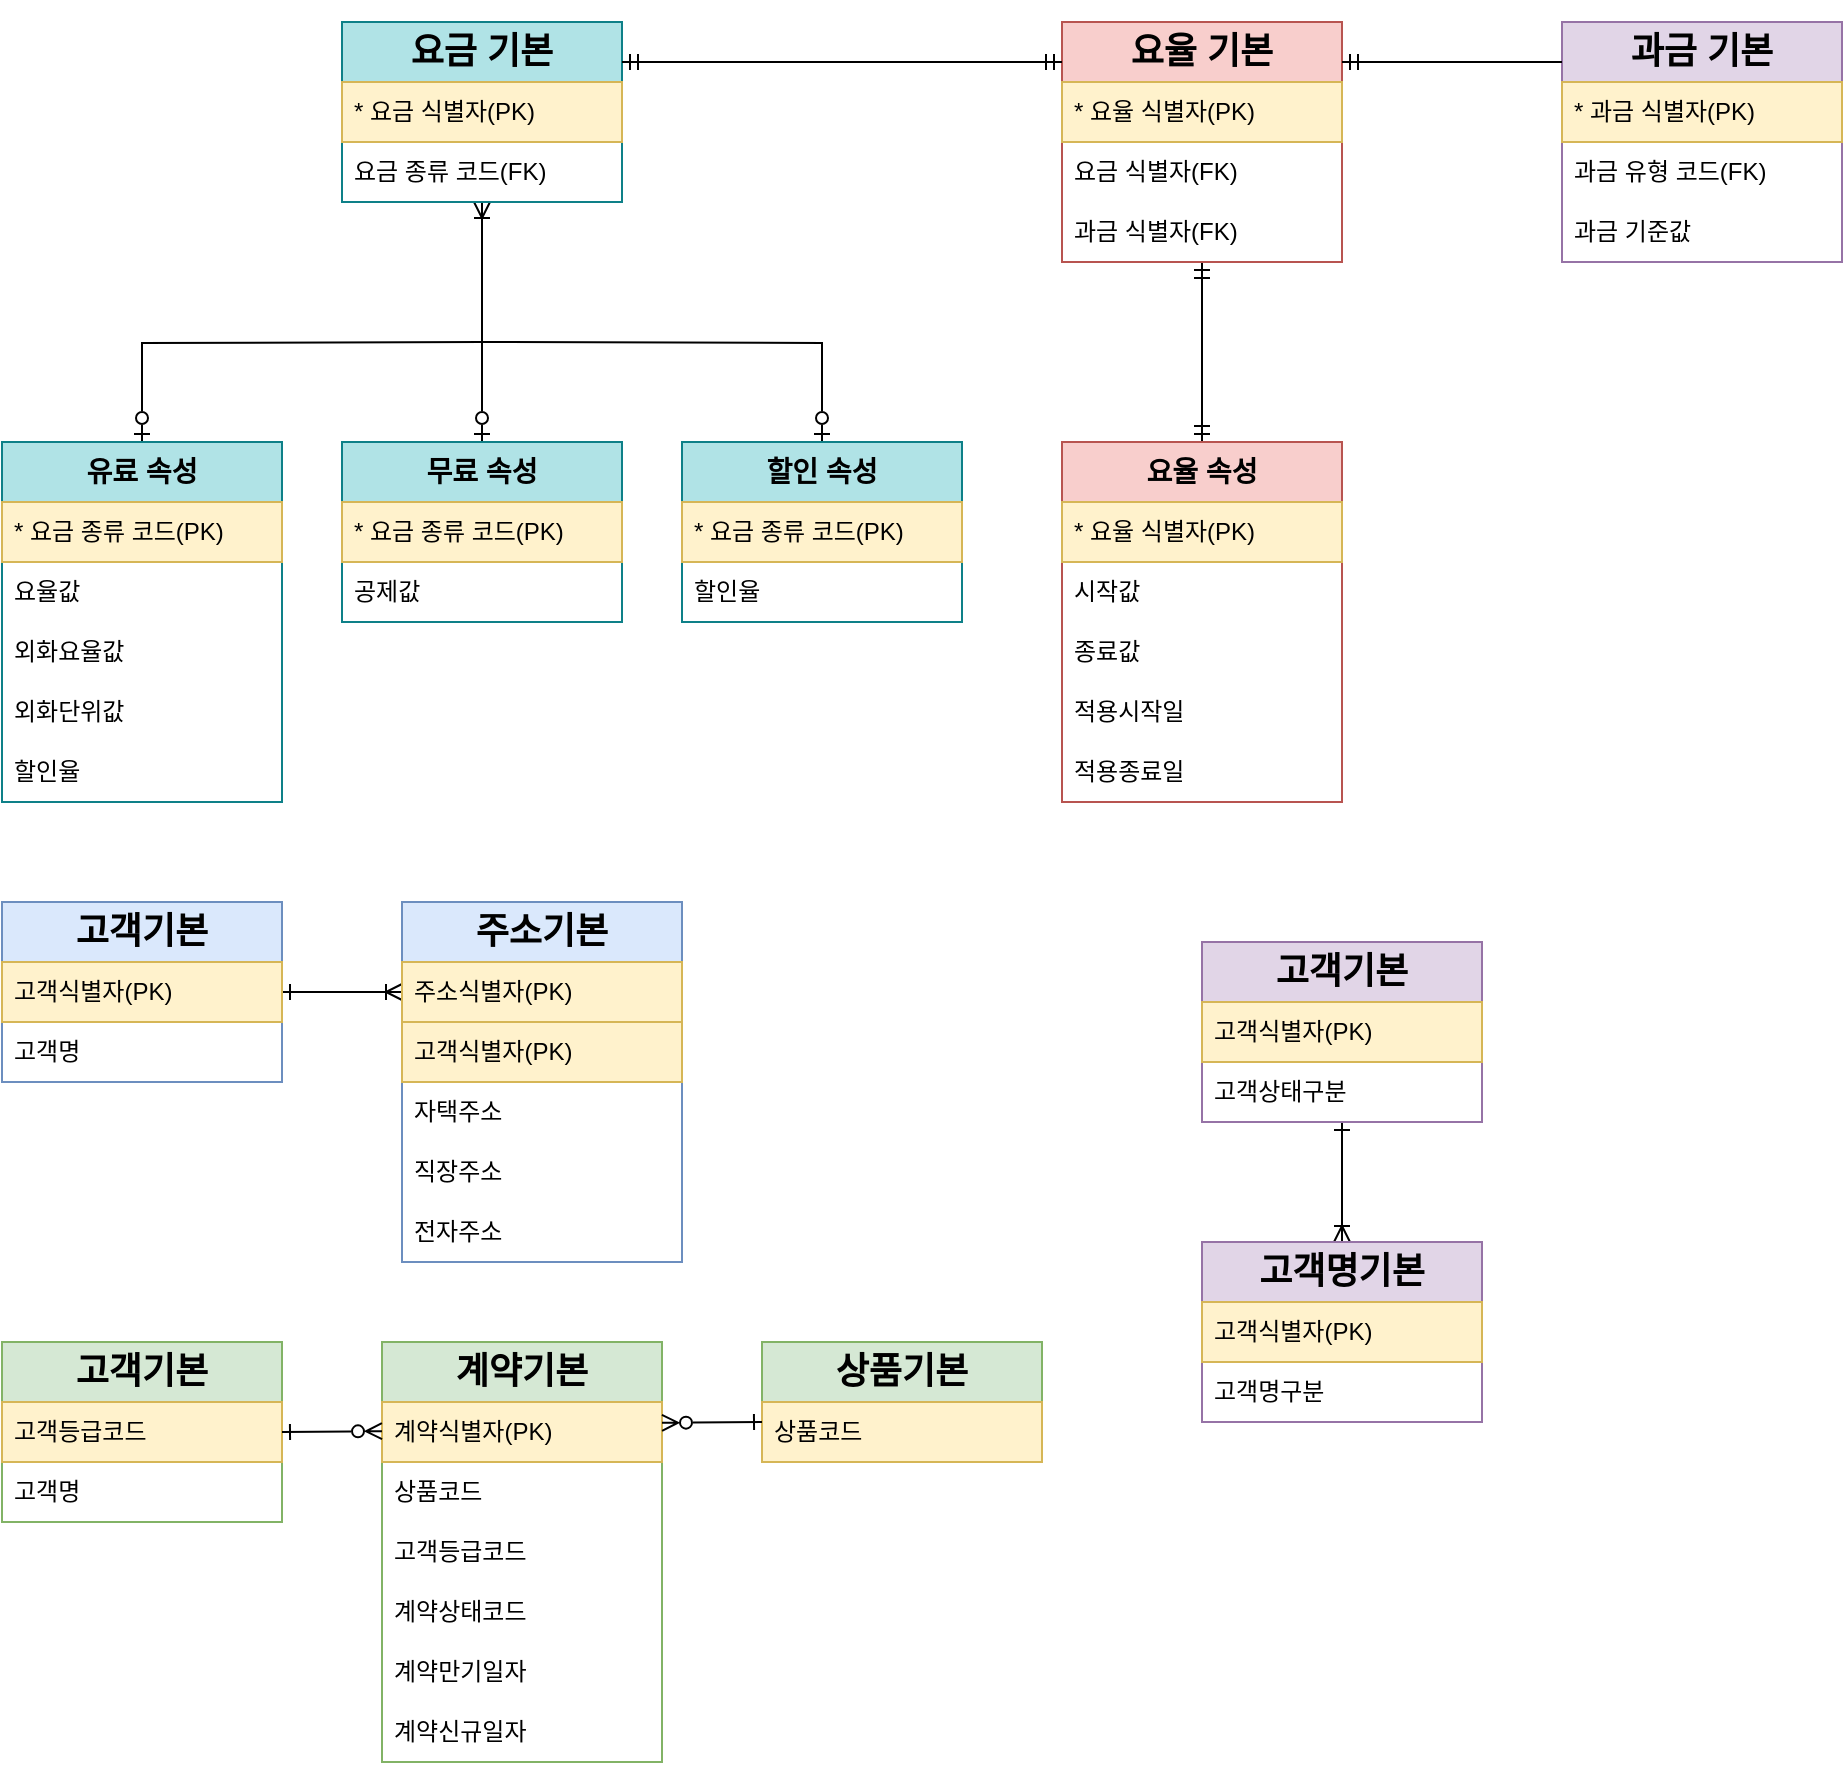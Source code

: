 <mxfile version="21.6.8" type="github">
  <diagram name="페이지-1" id="gcEyg5z4TsiOClXMAxC2">
    <mxGraphModel dx="2062" dy="638" grid="1" gridSize="10" guides="1" tooltips="1" connect="1" arrows="1" fold="1" page="1" pageScale="1" pageWidth="827" pageHeight="1169" math="0" shadow="0">
      <root>
        <mxCell id="0" />
        <mxCell id="1" parent="0" />
        <mxCell id="VqCOLRqgt1VcQ0-lmkxe-40" style="edgeStyle=orthogonalEdgeStyle;rounded=0;orthogonalLoop=1;jettySize=auto;html=1;entryX=0.5;entryY=0;entryDx=0;entryDy=0;startArrow=ERmandOne;startFill=0;endArrow=ERmandOne;endFill=0;" edge="1" parent="1" source="VqCOLRqgt1VcQ0-lmkxe-1" target="VqCOLRqgt1VcQ0-lmkxe-13">
          <mxGeometry relative="1" as="geometry" />
        </mxCell>
        <mxCell id="VqCOLRqgt1VcQ0-lmkxe-1" value="&lt;h2&gt;요율 기본&lt;/h2&gt;" style="swimlane;fontStyle=0;childLayout=stackLayout;horizontal=1;startSize=30;horizontalStack=0;resizeParent=1;resizeParentMax=0;resizeLast=0;collapsible=1;marginBottom=0;whiteSpace=wrap;html=1;fillColor=#f8cecc;strokeColor=#b85450;" vertex="1" parent="1">
          <mxGeometry x="-250" y="70" width="140" height="120" as="geometry" />
        </mxCell>
        <mxCell id="VqCOLRqgt1VcQ0-lmkxe-2" value="* 요율 식별자(PK)" style="text;strokeColor=#d6b656;fillColor=#fff2cc;align=left;verticalAlign=middle;spacingLeft=4;spacingRight=4;overflow=hidden;points=[[0,0.5],[1,0.5]];portConstraint=eastwest;rotatable=0;whiteSpace=wrap;html=1;" vertex="1" parent="VqCOLRqgt1VcQ0-lmkxe-1">
          <mxGeometry y="30" width="140" height="30" as="geometry" />
        </mxCell>
        <mxCell id="VqCOLRqgt1VcQ0-lmkxe-3" value="요금 식별자(FK)" style="text;strokeColor=none;fillColor=none;align=left;verticalAlign=middle;spacingLeft=4;spacingRight=4;overflow=hidden;points=[[0,0.5],[1,0.5]];portConstraint=eastwest;rotatable=0;whiteSpace=wrap;html=1;" vertex="1" parent="VqCOLRqgt1VcQ0-lmkxe-1">
          <mxGeometry y="60" width="140" height="30" as="geometry" />
        </mxCell>
        <mxCell id="VqCOLRqgt1VcQ0-lmkxe-4" value="과금 식별자(FK)" style="text;strokeColor=none;fillColor=none;align=left;verticalAlign=middle;spacingLeft=4;spacingRight=4;overflow=hidden;points=[[0,0.5],[1,0.5]];portConstraint=eastwest;rotatable=0;whiteSpace=wrap;html=1;" vertex="1" parent="VqCOLRqgt1VcQ0-lmkxe-1">
          <mxGeometry y="90" width="140" height="30" as="geometry" />
        </mxCell>
        <mxCell id="VqCOLRqgt1VcQ0-lmkxe-41" style="edgeStyle=orthogonalEdgeStyle;rounded=0;orthogonalLoop=1;jettySize=auto;html=1;entryX=0.5;entryY=0;entryDx=0;entryDy=0;startArrow=ERoneToMany;startFill=0;endArrow=ERzeroToOne;endFill=0;" edge="1" parent="1" source="VqCOLRqgt1VcQ0-lmkxe-5" target="VqCOLRqgt1VcQ0-lmkxe-25">
          <mxGeometry relative="1" as="geometry" />
        </mxCell>
        <mxCell id="VqCOLRqgt1VcQ0-lmkxe-42" style="edgeStyle=orthogonalEdgeStyle;rounded=0;orthogonalLoop=1;jettySize=auto;html=1;endArrow=ERzeroToOne;endFill=0;" edge="1" parent="1" target="VqCOLRqgt1VcQ0-lmkxe-37">
          <mxGeometry relative="1" as="geometry">
            <mxPoint x="-540.06" y="229.999" as="sourcePoint" />
            <mxPoint x="-440.06" y="389.93" as="targetPoint" />
          </mxGeometry>
        </mxCell>
        <mxCell id="VqCOLRqgt1VcQ0-lmkxe-43" style="edgeStyle=orthogonalEdgeStyle;rounded=0;orthogonalLoop=1;jettySize=auto;html=1;endArrow=ERzeroToOne;endFill=0;" edge="1" parent="1" target="VqCOLRqgt1VcQ0-lmkxe-19">
          <mxGeometry relative="1" as="geometry">
            <mxPoint x="-540" y="230" as="sourcePoint" />
          </mxGeometry>
        </mxCell>
        <mxCell id="VqCOLRqgt1VcQ0-lmkxe-5" value="&lt;h2&gt;요금 기본&lt;/h2&gt;" style="swimlane;fontStyle=0;childLayout=stackLayout;horizontal=1;startSize=30;horizontalStack=0;resizeParent=1;resizeParentMax=0;resizeLast=0;collapsible=1;marginBottom=0;whiteSpace=wrap;html=1;fillColor=#b0e3e6;strokeColor=#0e8088;" vertex="1" parent="1">
          <mxGeometry x="-610" y="70" width="140" height="90" as="geometry" />
        </mxCell>
        <mxCell id="VqCOLRqgt1VcQ0-lmkxe-6" value="* 요금 식별자(PK)" style="text;strokeColor=#d6b656;fillColor=#fff2cc;align=left;verticalAlign=middle;spacingLeft=4;spacingRight=4;overflow=hidden;points=[[0,0.5],[1,0.5]];portConstraint=eastwest;rotatable=0;whiteSpace=wrap;html=1;" vertex="1" parent="VqCOLRqgt1VcQ0-lmkxe-5">
          <mxGeometry y="30" width="140" height="30" as="geometry" />
        </mxCell>
        <mxCell id="VqCOLRqgt1VcQ0-lmkxe-7" value="요금 종류 코드(FK)" style="text;strokeColor=none;fillColor=none;align=left;verticalAlign=middle;spacingLeft=4;spacingRight=4;overflow=hidden;points=[[0,0.5],[1,0.5]];portConstraint=eastwest;rotatable=0;whiteSpace=wrap;html=1;" vertex="1" parent="VqCOLRqgt1VcQ0-lmkxe-5">
          <mxGeometry y="60" width="140" height="30" as="geometry" />
        </mxCell>
        <mxCell id="VqCOLRqgt1VcQ0-lmkxe-9" value="&lt;h2&gt;과금 기본&lt;/h2&gt;" style="swimlane;fontStyle=0;childLayout=stackLayout;horizontal=1;startSize=30;horizontalStack=0;resizeParent=1;resizeParentMax=0;resizeLast=0;collapsible=1;marginBottom=0;whiteSpace=wrap;html=1;fillColor=#e1d5e7;strokeColor=#9673a6;" vertex="1" parent="1">
          <mxGeometry y="70" width="140" height="120" as="geometry" />
        </mxCell>
        <mxCell id="VqCOLRqgt1VcQ0-lmkxe-50" value="" style="endArrow=none;html=1;rounded=0;startArrow=ERmandOne;startFill=0;" edge="1" parent="VqCOLRqgt1VcQ0-lmkxe-9">
          <mxGeometry width="50" height="50" relative="1" as="geometry">
            <mxPoint x="-110" y="20" as="sourcePoint" />
            <mxPoint y="20" as="targetPoint" />
          </mxGeometry>
        </mxCell>
        <mxCell id="VqCOLRqgt1VcQ0-lmkxe-10" value="* 과금 식별자(PK)" style="text;strokeColor=#d6b656;fillColor=#fff2cc;align=left;verticalAlign=middle;spacingLeft=4;spacingRight=4;overflow=hidden;points=[[0,0.5],[1,0.5]];portConstraint=eastwest;rotatable=0;whiteSpace=wrap;html=1;" vertex="1" parent="VqCOLRqgt1VcQ0-lmkxe-9">
          <mxGeometry y="30" width="140" height="30" as="geometry" />
        </mxCell>
        <mxCell id="VqCOLRqgt1VcQ0-lmkxe-11" value="과금 유형 코드(FK)" style="text;strokeColor=none;fillColor=none;align=left;verticalAlign=middle;spacingLeft=4;spacingRight=4;overflow=hidden;points=[[0,0.5],[1,0.5]];portConstraint=eastwest;rotatable=0;whiteSpace=wrap;html=1;" vertex="1" parent="VqCOLRqgt1VcQ0-lmkxe-9">
          <mxGeometry y="60" width="140" height="30" as="geometry" />
        </mxCell>
        <mxCell id="VqCOLRqgt1VcQ0-lmkxe-12" value="과금 기준값" style="text;strokeColor=none;fillColor=none;align=left;verticalAlign=middle;spacingLeft=4;spacingRight=4;overflow=hidden;points=[[0,0.5],[1,0.5]];portConstraint=eastwest;rotatable=0;whiteSpace=wrap;html=1;" vertex="1" parent="VqCOLRqgt1VcQ0-lmkxe-9">
          <mxGeometry y="90" width="140" height="30" as="geometry" />
        </mxCell>
        <mxCell id="VqCOLRqgt1VcQ0-lmkxe-13" value="&lt;h3&gt;요율 속성&lt;/h3&gt;" style="swimlane;fontStyle=0;childLayout=stackLayout;horizontal=1;startSize=30;horizontalStack=0;resizeParent=1;resizeParentMax=0;resizeLast=0;collapsible=1;marginBottom=0;whiteSpace=wrap;html=1;fillColor=#f8cecc;strokeColor=#b85450;" vertex="1" parent="1">
          <mxGeometry x="-250" y="280" width="140" height="180" as="geometry" />
        </mxCell>
        <mxCell id="VqCOLRqgt1VcQ0-lmkxe-14" value="* 요율 식별자(PK)" style="text;strokeColor=#d6b656;fillColor=#fff2cc;align=left;verticalAlign=middle;spacingLeft=4;spacingRight=4;overflow=hidden;points=[[0,0.5],[1,0.5]];portConstraint=eastwest;rotatable=0;whiteSpace=wrap;html=1;" vertex="1" parent="VqCOLRqgt1VcQ0-lmkxe-13">
          <mxGeometry y="30" width="140" height="30" as="geometry" />
        </mxCell>
        <mxCell id="VqCOLRqgt1VcQ0-lmkxe-15" value="시작값" style="text;strokeColor=none;fillColor=none;align=left;verticalAlign=middle;spacingLeft=4;spacingRight=4;overflow=hidden;points=[[0,0.5],[1,0.5]];portConstraint=eastwest;rotatable=0;whiteSpace=wrap;html=1;" vertex="1" parent="VqCOLRqgt1VcQ0-lmkxe-13">
          <mxGeometry y="60" width="140" height="30" as="geometry" />
        </mxCell>
        <mxCell id="VqCOLRqgt1VcQ0-lmkxe-16" value="종료값" style="text;strokeColor=none;fillColor=none;align=left;verticalAlign=middle;spacingLeft=4;spacingRight=4;overflow=hidden;points=[[0,0.5],[1,0.5]];portConstraint=eastwest;rotatable=0;whiteSpace=wrap;html=1;" vertex="1" parent="VqCOLRqgt1VcQ0-lmkxe-13">
          <mxGeometry y="90" width="140" height="30" as="geometry" />
        </mxCell>
        <mxCell id="VqCOLRqgt1VcQ0-lmkxe-17" value="적용시작일" style="text;strokeColor=none;fillColor=none;align=left;verticalAlign=middle;spacingLeft=4;spacingRight=4;overflow=hidden;points=[[0,0.5],[1,0.5]];portConstraint=eastwest;rotatable=0;whiteSpace=wrap;html=1;" vertex="1" parent="VqCOLRqgt1VcQ0-lmkxe-13">
          <mxGeometry y="120" width="140" height="30" as="geometry" />
        </mxCell>
        <mxCell id="VqCOLRqgt1VcQ0-lmkxe-18" value="적용종료일" style="text;strokeColor=none;fillColor=none;align=left;verticalAlign=middle;spacingLeft=4;spacingRight=4;overflow=hidden;points=[[0,0.5],[1,0.5]];portConstraint=eastwest;rotatable=0;whiteSpace=wrap;html=1;" vertex="1" parent="VqCOLRqgt1VcQ0-lmkxe-13">
          <mxGeometry y="150" width="140" height="30" as="geometry" />
        </mxCell>
        <mxCell id="VqCOLRqgt1VcQ0-lmkxe-19" value="&lt;h3&gt;유료 속성&lt;/h3&gt;" style="swimlane;fontStyle=0;childLayout=stackLayout;horizontal=1;startSize=30;horizontalStack=0;resizeParent=1;resizeParentMax=0;resizeLast=0;collapsible=1;marginBottom=0;whiteSpace=wrap;html=1;fillColor=#b0e3e6;strokeColor=#0e8088;" vertex="1" parent="1">
          <mxGeometry x="-780" y="280" width="140" height="180" as="geometry" />
        </mxCell>
        <mxCell id="VqCOLRqgt1VcQ0-lmkxe-20" value="* 요금 종류 코드(PK)" style="text;strokeColor=#d6b656;fillColor=#fff2cc;align=left;verticalAlign=middle;spacingLeft=4;spacingRight=4;overflow=hidden;points=[[0,0.5],[1,0.5]];portConstraint=eastwest;rotatable=0;whiteSpace=wrap;html=1;" vertex="1" parent="VqCOLRqgt1VcQ0-lmkxe-19">
          <mxGeometry y="30" width="140" height="30" as="geometry" />
        </mxCell>
        <mxCell id="VqCOLRqgt1VcQ0-lmkxe-21" value="요율값" style="text;strokeColor=none;fillColor=none;align=left;verticalAlign=middle;spacingLeft=4;spacingRight=4;overflow=hidden;points=[[0,0.5],[1,0.5]];portConstraint=eastwest;rotatable=0;whiteSpace=wrap;html=1;" vertex="1" parent="VqCOLRqgt1VcQ0-lmkxe-19">
          <mxGeometry y="60" width="140" height="30" as="geometry" />
        </mxCell>
        <mxCell id="VqCOLRqgt1VcQ0-lmkxe-22" value="외화요율값" style="text;strokeColor=none;fillColor=none;align=left;verticalAlign=middle;spacingLeft=4;spacingRight=4;overflow=hidden;points=[[0,0.5],[1,0.5]];portConstraint=eastwest;rotatable=0;whiteSpace=wrap;html=1;" vertex="1" parent="VqCOLRqgt1VcQ0-lmkxe-19">
          <mxGeometry y="90" width="140" height="30" as="geometry" />
        </mxCell>
        <mxCell id="VqCOLRqgt1VcQ0-lmkxe-23" value="외화단위값" style="text;strokeColor=none;fillColor=none;align=left;verticalAlign=middle;spacingLeft=4;spacingRight=4;overflow=hidden;points=[[0,0.5],[1,0.5]];portConstraint=eastwest;rotatable=0;whiteSpace=wrap;html=1;" vertex="1" parent="VqCOLRqgt1VcQ0-lmkxe-19">
          <mxGeometry y="120" width="140" height="30" as="geometry" />
        </mxCell>
        <mxCell id="VqCOLRqgt1VcQ0-lmkxe-24" value="할인율" style="text;strokeColor=none;fillColor=none;align=left;verticalAlign=middle;spacingLeft=4;spacingRight=4;overflow=hidden;points=[[0,0.5],[1,0.5]];portConstraint=eastwest;rotatable=0;whiteSpace=wrap;html=1;" vertex="1" parent="VqCOLRqgt1VcQ0-lmkxe-19">
          <mxGeometry y="150" width="140" height="30" as="geometry" />
        </mxCell>
        <mxCell id="VqCOLRqgt1VcQ0-lmkxe-25" value="&lt;h3&gt;무료 속성&lt;/h3&gt;" style="swimlane;fontStyle=0;childLayout=stackLayout;horizontal=1;startSize=30;horizontalStack=0;resizeParent=1;resizeParentMax=0;resizeLast=0;collapsible=1;marginBottom=0;whiteSpace=wrap;html=1;fillColor=#b0e3e6;strokeColor=#0e8088;" vertex="1" parent="1">
          <mxGeometry x="-610" y="280" width="140" height="90" as="geometry" />
        </mxCell>
        <mxCell id="VqCOLRqgt1VcQ0-lmkxe-26" value="* 요금 종류 코드(PK)" style="text;strokeColor=#d6b656;fillColor=#fff2cc;align=left;verticalAlign=middle;spacingLeft=4;spacingRight=4;overflow=hidden;points=[[0,0.5],[1,0.5]];portConstraint=eastwest;rotatable=0;whiteSpace=wrap;html=1;" vertex="1" parent="VqCOLRqgt1VcQ0-lmkxe-25">
          <mxGeometry y="30" width="140" height="30" as="geometry" />
        </mxCell>
        <mxCell id="VqCOLRqgt1VcQ0-lmkxe-27" value="공제값" style="text;strokeColor=none;fillColor=none;align=left;verticalAlign=middle;spacingLeft=4;spacingRight=4;overflow=hidden;points=[[0,0.5],[1,0.5]];portConstraint=eastwest;rotatable=0;whiteSpace=wrap;html=1;" vertex="1" parent="VqCOLRqgt1VcQ0-lmkxe-25">
          <mxGeometry y="60" width="140" height="30" as="geometry" />
        </mxCell>
        <mxCell id="VqCOLRqgt1VcQ0-lmkxe-37" value="&lt;h3&gt;할인 속성&lt;/h3&gt;" style="swimlane;fontStyle=0;childLayout=stackLayout;horizontal=1;startSize=30;horizontalStack=0;resizeParent=1;resizeParentMax=0;resizeLast=0;collapsible=1;marginBottom=0;whiteSpace=wrap;html=1;fillColor=#b0e3e6;strokeColor=#0e8088;" vertex="1" parent="1">
          <mxGeometry x="-440" y="280" width="140" height="90" as="geometry" />
        </mxCell>
        <mxCell id="VqCOLRqgt1VcQ0-lmkxe-38" value="* 요금 종류 코드(PK)" style="text;strokeColor=#d6b656;fillColor=#fff2cc;align=left;verticalAlign=middle;spacingLeft=4;spacingRight=4;overflow=hidden;points=[[0,0.5],[1,0.5]];portConstraint=eastwest;rotatable=0;whiteSpace=wrap;html=1;" vertex="1" parent="VqCOLRqgt1VcQ0-lmkxe-37">
          <mxGeometry y="30" width="140" height="30" as="geometry" />
        </mxCell>
        <mxCell id="VqCOLRqgt1VcQ0-lmkxe-39" value="할인율" style="text;strokeColor=none;fillColor=none;align=left;verticalAlign=middle;spacingLeft=4;spacingRight=4;overflow=hidden;points=[[0,0.5],[1,0.5]];portConstraint=eastwest;rotatable=0;whiteSpace=wrap;html=1;" vertex="1" parent="VqCOLRqgt1VcQ0-lmkxe-37">
          <mxGeometry y="60" width="140" height="30" as="geometry" />
        </mxCell>
        <mxCell id="VqCOLRqgt1VcQ0-lmkxe-49" value="" style="endArrow=ERmandOne;html=1;rounded=0;startArrow=ERmandOne;startFill=0;endFill=0;" edge="1" parent="1">
          <mxGeometry width="50" height="50" relative="1" as="geometry">
            <mxPoint x="-470" y="90" as="sourcePoint" />
            <mxPoint x="-250" y="90" as="targetPoint" />
          </mxGeometry>
        </mxCell>
        <mxCell id="VqCOLRqgt1VcQ0-lmkxe-98" style="edgeStyle=orthogonalEdgeStyle;rounded=0;orthogonalLoop=1;jettySize=auto;html=1;entryX=0;entryY=0.5;entryDx=0;entryDy=0;startArrow=ERone;startFill=0;endArrow=ERoneToMany;endFill=0;" edge="1" parent="1" source="VqCOLRqgt1VcQ0-lmkxe-54" target="VqCOLRqgt1VcQ0-lmkxe-59">
          <mxGeometry relative="1" as="geometry" />
        </mxCell>
        <mxCell id="VqCOLRqgt1VcQ0-lmkxe-54" value="&lt;h2&gt;고객기본&lt;/h2&gt;" style="swimlane;fontStyle=0;childLayout=stackLayout;horizontal=1;startSize=30;horizontalStack=0;resizeParent=1;resizeParentMax=0;resizeLast=0;collapsible=1;marginBottom=0;whiteSpace=wrap;html=1;fillColor=#dae8fc;strokeColor=#6c8ebf;" vertex="1" parent="1">
          <mxGeometry x="-780" y="510" width="140" height="90" as="geometry" />
        </mxCell>
        <mxCell id="VqCOLRqgt1VcQ0-lmkxe-55" value="고객식별자(PK)" style="text;strokeColor=#d6b656;fillColor=#fff2cc;align=left;verticalAlign=middle;spacingLeft=4;spacingRight=4;overflow=hidden;points=[[0,0.5],[1,0.5]];portConstraint=eastwest;rotatable=0;whiteSpace=wrap;html=1;" vertex="1" parent="VqCOLRqgt1VcQ0-lmkxe-54">
          <mxGeometry y="30" width="140" height="30" as="geometry" />
        </mxCell>
        <mxCell id="VqCOLRqgt1VcQ0-lmkxe-56" value="고객명" style="text;strokeColor=none;fillColor=none;align=left;verticalAlign=middle;spacingLeft=4;spacingRight=4;overflow=hidden;points=[[0,0.5],[1,0.5]];portConstraint=eastwest;rotatable=0;whiteSpace=wrap;html=1;" vertex="1" parent="VqCOLRqgt1VcQ0-lmkxe-54">
          <mxGeometry y="60" width="140" height="30" as="geometry" />
        </mxCell>
        <mxCell id="VqCOLRqgt1VcQ0-lmkxe-58" value="&lt;h2&gt;주소기본&lt;/h2&gt;" style="swimlane;fontStyle=0;childLayout=stackLayout;horizontal=1;startSize=30;horizontalStack=0;resizeParent=1;resizeParentMax=0;resizeLast=0;collapsible=1;marginBottom=0;whiteSpace=wrap;html=1;fillColor=#dae8fc;strokeColor=#6c8ebf;" vertex="1" parent="1">
          <mxGeometry x="-580" y="510" width="140" height="180" as="geometry" />
        </mxCell>
        <mxCell id="VqCOLRqgt1VcQ0-lmkxe-59" value="주소식별자(PK)" style="text;strokeColor=#d6b656;fillColor=#fff2cc;align=left;verticalAlign=middle;spacingLeft=4;spacingRight=4;overflow=hidden;points=[[0,0.5],[1,0.5]];portConstraint=eastwest;rotatable=0;whiteSpace=wrap;html=1;" vertex="1" parent="VqCOLRqgt1VcQ0-lmkxe-58">
          <mxGeometry y="30" width="140" height="30" as="geometry" />
        </mxCell>
        <mxCell id="VqCOLRqgt1VcQ0-lmkxe-110" value="고객식별자(PK)" style="text;align=left;verticalAlign=middle;spacingLeft=4;spacingRight=4;overflow=hidden;points=[[0,0.5],[1,0.5]];portConstraint=eastwest;rotatable=0;whiteSpace=wrap;html=1;fillColor=#fff2cc;strokeColor=#d6b656;" vertex="1" parent="VqCOLRqgt1VcQ0-lmkxe-58">
          <mxGeometry y="60" width="140" height="30" as="geometry" />
        </mxCell>
        <mxCell id="VqCOLRqgt1VcQ0-lmkxe-61" value="자택주소" style="text;strokeColor=none;fillColor=none;align=left;verticalAlign=middle;spacingLeft=4;spacingRight=4;overflow=hidden;points=[[0,0.5],[1,0.5]];portConstraint=eastwest;rotatable=0;whiteSpace=wrap;html=1;" vertex="1" parent="VqCOLRqgt1VcQ0-lmkxe-58">
          <mxGeometry y="90" width="140" height="30" as="geometry" />
        </mxCell>
        <mxCell id="VqCOLRqgt1VcQ0-lmkxe-62" value="직장주소" style="text;strokeColor=none;fillColor=none;align=left;verticalAlign=middle;spacingLeft=4;spacingRight=4;overflow=hidden;points=[[0,0.5],[1,0.5]];portConstraint=eastwest;rotatable=0;whiteSpace=wrap;html=1;" vertex="1" parent="VqCOLRqgt1VcQ0-lmkxe-58">
          <mxGeometry y="120" width="140" height="30" as="geometry" />
        </mxCell>
        <mxCell id="VqCOLRqgt1VcQ0-lmkxe-63" value="전자주소" style="text;strokeColor=none;fillColor=none;align=left;verticalAlign=middle;spacingLeft=4;spacingRight=4;overflow=hidden;points=[[0,0.5],[1,0.5]];portConstraint=eastwest;rotatable=0;whiteSpace=wrap;html=1;" vertex="1" parent="VqCOLRqgt1VcQ0-lmkxe-58">
          <mxGeometry y="150" width="140" height="30" as="geometry" />
        </mxCell>
        <mxCell id="VqCOLRqgt1VcQ0-lmkxe-65" value="&lt;h2&gt;계약기본&lt;/h2&gt;" style="swimlane;fontStyle=0;childLayout=stackLayout;horizontal=1;startSize=30;horizontalStack=0;resizeParent=1;resizeParentMax=0;resizeLast=0;collapsible=1;marginBottom=0;whiteSpace=wrap;html=1;fillColor=#d5e8d4;strokeColor=#82b366;" vertex="1" parent="1">
          <mxGeometry x="-590" y="730" width="140" height="210" as="geometry" />
        </mxCell>
        <mxCell id="VqCOLRqgt1VcQ0-lmkxe-66" value="계약식별자(PK)" style="text;strokeColor=#d6b656;fillColor=#fff2cc;align=left;verticalAlign=middle;spacingLeft=4;spacingRight=4;overflow=hidden;points=[[0,0.5],[1,0.5]];portConstraint=eastwest;rotatable=0;whiteSpace=wrap;html=1;" vertex="1" parent="VqCOLRqgt1VcQ0-lmkxe-65">
          <mxGeometry y="30" width="140" height="30" as="geometry" />
        </mxCell>
        <mxCell id="VqCOLRqgt1VcQ0-lmkxe-90" value="상품코드" style="text;align=left;verticalAlign=middle;spacingLeft=4;spacingRight=4;overflow=hidden;points=[[0,0.5],[1,0.5]];portConstraint=eastwest;rotatable=0;whiteSpace=wrap;html=1;" vertex="1" parent="VqCOLRqgt1VcQ0-lmkxe-65">
          <mxGeometry y="60" width="140" height="30" as="geometry" />
        </mxCell>
        <mxCell id="VqCOLRqgt1VcQ0-lmkxe-89" value="고객등급코드" style="text;align=left;verticalAlign=middle;spacingLeft=4;spacingRight=4;overflow=hidden;points=[[0,0.5],[1,0.5]];portConstraint=eastwest;rotatable=0;whiteSpace=wrap;html=1;" vertex="1" parent="VqCOLRqgt1VcQ0-lmkxe-65">
          <mxGeometry y="90" width="140" height="30" as="geometry" />
        </mxCell>
        <mxCell id="VqCOLRqgt1VcQ0-lmkxe-86" value="계약상태코드" style="text;strokeColor=none;fillColor=none;align=left;verticalAlign=middle;spacingLeft=4;spacingRight=4;overflow=hidden;points=[[0,0.5],[1,0.5]];portConstraint=eastwest;rotatable=0;whiteSpace=wrap;html=1;" vertex="1" parent="VqCOLRqgt1VcQ0-lmkxe-65">
          <mxGeometry y="120" width="140" height="30" as="geometry" />
        </mxCell>
        <mxCell id="VqCOLRqgt1VcQ0-lmkxe-88" value="계약만기일자" style="text;strokeColor=none;fillColor=none;align=left;verticalAlign=middle;spacingLeft=4;spacingRight=4;overflow=hidden;points=[[0,0.5],[1,0.5]];portConstraint=eastwest;rotatable=0;whiteSpace=wrap;html=1;" vertex="1" parent="VqCOLRqgt1VcQ0-lmkxe-65">
          <mxGeometry y="150" width="140" height="30" as="geometry" />
        </mxCell>
        <mxCell id="VqCOLRqgt1VcQ0-lmkxe-87" value="계약신규일자" style="text;strokeColor=none;fillColor=none;align=left;verticalAlign=middle;spacingLeft=4;spacingRight=4;overflow=hidden;points=[[0,0.5],[1,0.5]];portConstraint=eastwest;rotatable=0;whiteSpace=wrap;html=1;" vertex="1" parent="VqCOLRqgt1VcQ0-lmkxe-65">
          <mxGeometry y="180" width="140" height="30" as="geometry" />
        </mxCell>
        <mxCell id="VqCOLRqgt1VcQ0-lmkxe-74" value="&lt;h2&gt;고객기본&lt;/h2&gt;" style="swimlane;fontStyle=0;childLayout=stackLayout;horizontal=1;startSize=30;horizontalStack=0;resizeParent=1;resizeParentMax=0;resizeLast=0;collapsible=1;marginBottom=0;whiteSpace=wrap;html=1;fillColor=#d5e8d4;strokeColor=#82b366;" vertex="1" parent="1">
          <mxGeometry x="-780" y="730" width="140" height="90" as="geometry" />
        </mxCell>
        <mxCell id="VqCOLRqgt1VcQ0-lmkxe-70" value="고객등급코드" style="text;strokeColor=#d6b656;fillColor=#fff2cc;align=left;verticalAlign=middle;spacingLeft=4;spacingRight=4;overflow=hidden;points=[[0,0.5],[1,0.5]];portConstraint=eastwest;rotatable=0;whiteSpace=wrap;html=1;" vertex="1" parent="VqCOLRqgt1VcQ0-lmkxe-74">
          <mxGeometry y="30" width="140" height="30" as="geometry" />
        </mxCell>
        <mxCell id="VqCOLRqgt1VcQ0-lmkxe-73" value="고객명" style="text;strokeColor=none;fillColor=none;align=left;verticalAlign=middle;spacingLeft=4;spacingRight=4;overflow=hidden;points=[[0,0.5],[1,0.5]];portConstraint=eastwest;rotatable=0;whiteSpace=wrap;html=1;" vertex="1" parent="VqCOLRqgt1VcQ0-lmkxe-74">
          <mxGeometry y="60" width="140" height="30" as="geometry" />
        </mxCell>
        <mxCell id="VqCOLRqgt1VcQ0-lmkxe-96" value="" style="endArrow=ERzeroToMany;html=1;rounded=0;startArrow=ERone;startFill=0;endFill=0;" edge="1" parent="1">
          <mxGeometry width="50" height="50" relative="1" as="geometry">
            <mxPoint x="-640" y="775" as="sourcePoint" />
            <mxPoint x="-590" y="774.58" as="targetPoint" />
          </mxGeometry>
        </mxCell>
        <mxCell id="VqCOLRqgt1VcQ0-lmkxe-109" style="edgeStyle=orthogonalEdgeStyle;rounded=0;orthogonalLoop=1;jettySize=auto;html=1;entryX=0.5;entryY=0;entryDx=0;entryDy=0;endArrow=ERoneToMany;endFill=0;startArrow=ERone;startFill=0;" edge="1" parent="1" source="VqCOLRqgt1VcQ0-lmkxe-99" target="VqCOLRqgt1VcQ0-lmkxe-104">
          <mxGeometry relative="1" as="geometry" />
        </mxCell>
        <mxCell id="VqCOLRqgt1VcQ0-lmkxe-99" value="&lt;h2&gt;고객기본&lt;/h2&gt;" style="swimlane;fontStyle=0;childLayout=stackLayout;horizontal=1;startSize=30;horizontalStack=0;resizeParent=1;resizeParentMax=0;resizeLast=0;collapsible=1;marginBottom=0;whiteSpace=wrap;html=1;fillColor=#e1d5e7;strokeColor=#9673a6;" vertex="1" parent="1">
          <mxGeometry x="-180" y="530" width="140" height="90" as="geometry" />
        </mxCell>
        <mxCell id="VqCOLRqgt1VcQ0-lmkxe-100" value="고객식별자(PK)" style="text;strokeColor=#d6b656;fillColor=#fff2cc;align=left;verticalAlign=middle;spacingLeft=4;spacingRight=4;overflow=hidden;points=[[0,0.5],[1,0.5]];portConstraint=eastwest;rotatable=0;whiteSpace=wrap;html=1;" vertex="1" parent="VqCOLRqgt1VcQ0-lmkxe-99">
          <mxGeometry y="30" width="140" height="30" as="geometry" />
        </mxCell>
        <mxCell id="VqCOLRqgt1VcQ0-lmkxe-103" value="고객상태구분" style="text;strokeColor=none;fillColor=none;align=left;verticalAlign=middle;spacingLeft=4;spacingRight=4;overflow=hidden;points=[[0,0.5],[1,0.5]];portConstraint=eastwest;rotatable=0;whiteSpace=wrap;html=1;" vertex="1" parent="VqCOLRqgt1VcQ0-lmkxe-99">
          <mxGeometry y="60" width="140" height="30" as="geometry" />
        </mxCell>
        <mxCell id="VqCOLRqgt1VcQ0-lmkxe-104" value="&lt;h2&gt;고객명기본&lt;/h2&gt;" style="swimlane;fontStyle=0;childLayout=stackLayout;horizontal=1;startSize=30;horizontalStack=0;resizeParent=1;resizeParentMax=0;resizeLast=0;collapsible=1;marginBottom=0;whiteSpace=wrap;html=1;fillColor=#e1d5e7;strokeColor=#9673a6;" vertex="1" parent="1">
          <mxGeometry x="-180" y="680" width="140" height="90" as="geometry" />
        </mxCell>
        <mxCell id="VqCOLRqgt1VcQ0-lmkxe-105" value="고객식별자(PK)" style="text;strokeColor=#d6b656;fillColor=#fff2cc;align=left;verticalAlign=middle;spacingLeft=4;spacingRight=4;overflow=hidden;points=[[0,0.5],[1,0.5]];portConstraint=eastwest;rotatable=0;whiteSpace=wrap;html=1;" vertex="1" parent="VqCOLRqgt1VcQ0-lmkxe-104">
          <mxGeometry y="30" width="140" height="30" as="geometry" />
        </mxCell>
        <mxCell id="VqCOLRqgt1VcQ0-lmkxe-106" value="고객명구분" style="text;strokeColor=none;fillColor=none;align=left;verticalAlign=middle;spacingLeft=4;spacingRight=4;overflow=hidden;points=[[0,0.5],[1,0.5]];portConstraint=eastwest;rotatable=0;whiteSpace=wrap;html=1;" vertex="1" parent="VqCOLRqgt1VcQ0-lmkxe-104">
          <mxGeometry y="60" width="140" height="30" as="geometry" />
        </mxCell>
        <mxCell id="VqCOLRqgt1VcQ0-lmkxe-111" value="&lt;h2&gt;상품기본&lt;/h2&gt;" style="swimlane;fontStyle=0;childLayout=stackLayout;horizontal=1;startSize=30;horizontalStack=0;resizeParent=1;resizeParentMax=0;resizeLast=0;collapsible=1;marginBottom=0;whiteSpace=wrap;html=1;fillColor=#d5e8d4;strokeColor=#82b366;" vertex="1" parent="1">
          <mxGeometry x="-400" y="730" width="140" height="60" as="geometry" />
        </mxCell>
        <mxCell id="VqCOLRqgt1VcQ0-lmkxe-112" value="상품코드" style="text;strokeColor=#d6b656;fillColor=#fff2cc;align=left;verticalAlign=middle;spacingLeft=4;spacingRight=4;overflow=hidden;points=[[0,0.5],[1,0.5]];portConstraint=eastwest;rotatable=0;whiteSpace=wrap;html=1;" vertex="1" parent="VqCOLRqgt1VcQ0-lmkxe-111">
          <mxGeometry y="30" width="140" height="30" as="geometry" />
        </mxCell>
        <mxCell id="VqCOLRqgt1VcQ0-lmkxe-115" value="" style="endArrow=ERone;html=1;rounded=0;startArrow=ERzeroToMany;startFill=0;endFill=0;" edge="1" parent="1">
          <mxGeometry width="50" height="50" relative="1" as="geometry">
            <mxPoint x="-450" y="770.42" as="sourcePoint" />
            <mxPoint x="-400" y="770" as="targetPoint" />
          </mxGeometry>
        </mxCell>
      </root>
    </mxGraphModel>
  </diagram>
</mxfile>
